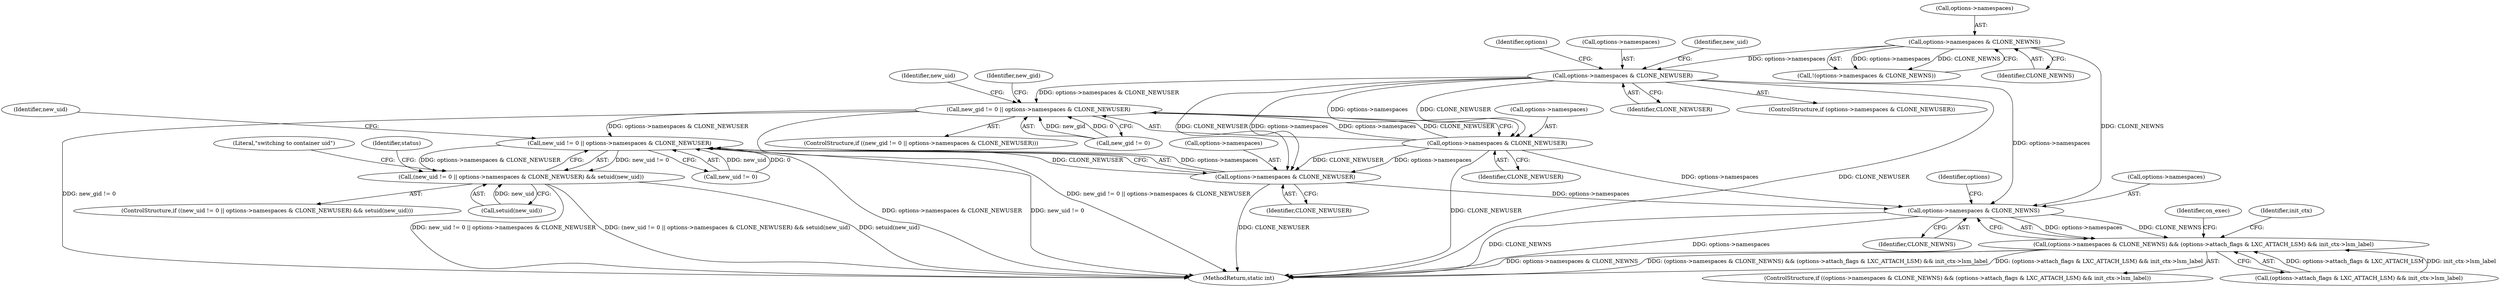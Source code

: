 digraph "0_lxc_5c3fcae78b63ac9dd56e36075903921bd9461f9e@pointer" {
"1000313" [label="(Call,options->namespaces & CLONE_NEWUSER)"];
"1000191" [label="(Call,options->namespaces & CLONE_NEWNS)"];
"1000395" [label="(Call,new_gid != 0 || options->namespaces & CLONE_NEWUSER)"];
"1000423" [label="(Call,new_uid != 0 || options->namespaces & CLONE_NEWUSER)"];
"1000422" [label="(Call,(new_uid != 0 || options->namespaces & CLONE_NEWUSER) && setuid(new_uid))"];
"1000399" [label="(Call,options->namespaces & CLONE_NEWUSER)"];
"1000427" [label="(Call,options->namespaces & CLONE_NEWUSER)"];
"1000505" [label="(Call,options->namespaces & CLONE_NEWNS)"];
"1000504" [label="(Call,(options->namespaces & CLONE_NEWNS) && (options->attach_flags & LXC_ATTACH_LSM) && init_ctx->lsm_label)"];
"1000192" [label="(Call,options->namespaces)"];
"1000394" [label="(ControlStructure,if ((new_gid != 0 || options->namespaces & CLONE_NEWUSER)))"];
"1000313" [label="(Call,options->namespaces & CLONE_NEWUSER)"];
"1000317" [label="(Identifier,CLONE_NEWUSER)"];
"1000424" [label="(Call,new_uid != 0)"];
"1000408" [label="(Identifier,new_gid)"];
"1000431" [label="(Identifier,CLONE_NEWUSER)"];
"1000504" [label="(Call,(options->namespaces & CLONE_NEWNS) && (options->attach_flags & LXC_ATTACH_LSM) && init_ctx->lsm_label)"];
"1000400" [label="(Call,options->namespaces)"];
"1000190" [label="(Call,!(options->namespaces & CLONE_NEWNS))"];
"1000422" [label="(Call,(new_uid != 0 || options->namespaces & CLONE_NEWUSER) && setuid(new_uid))"];
"1000425" [label="(Identifier,new_uid)"];
"1000427" [label="(Call,options->namespaces & CLONE_NEWUSER)"];
"1000522" [label="(Identifier,on_exec)"];
"1000506" [label="(Call,options->namespaces)"];
"1000433" [label="(Identifier,new_uid)"];
"1000436" [label="(Literal,\"switching to container uid\")"];
"1000326" [label="(Identifier,options)"];
"1000312" [label="(ControlStructure,if (options->namespaces & CLONE_NEWUSER))"];
"1000195" [label="(Identifier,CLONE_NEWNS)"];
"1000314" [label="(Call,options->namespaces)"];
"1000505" [label="(Call,options->namespaces & CLONE_NEWNS)"];
"1000509" [label="(Identifier,CLONE_NEWNS)"];
"1000191" [label="(Call,options->namespaces & CLONE_NEWNS)"];
"1000513" [label="(Identifier,options)"];
"1000428" [label="(Call,options->namespaces)"];
"1000421" [label="(ControlStructure,if ((new_uid != 0 || options->namespaces & CLONE_NEWUSER) && setuid(new_uid)))"];
"1000547" [label="(Identifier,init_ctx)"];
"1000432" [label="(Call,setuid(new_uid))"];
"1000503" [label="(ControlStructure,if ((options->namespaces & CLONE_NEWNS) && (options->attach_flags & LXC_ATTACH_LSM) && init_ctx->lsm_label))"];
"1000399" [label="(Call,options->namespaces & CLONE_NEWUSER)"];
"1000396" [label="(Call,new_gid != 0)"];
"1000444" [label="(Identifier,status)"];
"1000403" [label="(Identifier,CLONE_NEWUSER)"];
"1000696" [label="(MethodReturn,static int)"];
"1000320" [label="(Identifier,new_uid)"];
"1000423" [label="(Call,new_uid != 0 || options->namespaces & CLONE_NEWUSER)"];
"1000510" [label="(Call,(options->attach_flags & LXC_ATTACH_LSM) && init_ctx->lsm_label)"];
"1000395" [label="(Call,new_gid != 0 || options->namespaces & CLONE_NEWUSER)"];
"1000313" -> "1000312"  [label="AST: "];
"1000313" -> "1000317"  [label="CFG: "];
"1000314" -> "1000313"  [label="AST: "];
"1000317" -> "1000313"  [label="AST: "];
"1000320" -> "1000313"  [label="CFG: "];
"1000326" -> "1000313"  [label="CFG: "];
"1000313" -> "1000696"  [label="DDG: CLONE_NEWUSER"];
"1000191" -> "1000313"  [label="DDG: options->namespaces"];
"1000313" -> "1000395"  [label="DDG: options->namespaces & CLONE_NEWUSER"];
"1000313" -> "1000399"  [label="DDG: options->namespaces"];
"1000313" -> "1000399"  [label="DDG: CLONE_NEWUSER"];
"1000313" -> "1000427"  [label="DDG: options->namespaces"];
"1000313" -> "1000427"  [label="DDG: CLONE_NEWUSER"];
"1000313" -> "1000505"  [label="DDG: options->namespaces"];
"1000191" -> "1000190"  [label="AST: "];
"1000191" -> "1000195"  [label="CFG: "];
"1000192" -> "1000191"  [label="AST: "];
"1000195" -> "1000191"  [label="AST: "];
"1000190" -> "1000191"  [label="CFG: "];
"1000191" -> "1000190"  [label="DDG: options->namespaces"];
"1000191" -> "1000190"  [label="DDG: CLONE_NEWNS"];
"1000191" -> "1000505"  [label="DDG: CLONE_NEWNS"];
"1000395" -> "1000394"  [label="AST: "];
"1000395" -> "1000396"  [label="CFG: "];
"1000395" -> "1000399"  [label="CFG: "];
"1000396" -> "1000395"  [label="AST: "];
"1000399" -> "1000395"  [label="AST: "];
"1000408" -> "1000395"  [label="CFG: "];
"1000425" -> "1000395"  [label="CFG: "];
"1000395" -> "1000696"  [label="DDG: new_gid != 0"];
"1000395" -> "1000696"  [label="DDG: new_gid != 0 || options->namespaces & CLONE_NEWUSER"];
"1000396" -> "1000395"  [label="DDG: new_gid"];
"1000396" -> "1000395"  [label="DDG: 0"];
"1000399" -> "1000395"  [label="DDG: options->namespaces"];
"1000399" -> "1000395"  [label="DDG: CLONE_NEWUSER"];
"1000395" -> "1000423"  [label="DDG: options->namespaces & CLONE_NEWUSER"];
"1000423" -> "1000422"  [label="AST: "];
"1000423" -> "1000424"  [label="CFG: "];
"1000423" -> "1000427"  [label="CFG: "];
"1000424" -> "1000423"  [label="AST: "];
"1000427" -> "1000423"  [label="AST: "];
"1000433" -> "1000423"  [label="CFG: "];
"1000422" -> "1000423"  [label="CFG: "];
"1000423" -> "1000696"  [label="DDG: options->namespaces & CLONE_NEWUSER"];
"1000423" -> "1000696"  [label="DDG: new_uid != 0"];
"1000423" -> "1000422"  [label="DDG: new_uid != 0"];
"1000423" -> "1000422"  [label="DDG: options->namespaces & CLONE_NEWUSER"];
"1000424" -> "1000423"  [label="DDG: new_uid"];
"1000424" -> "1000423"  [label="DDG: 0"];
"1000427" -> "1000423"  [label="DDG: options->namespaces"];
"1000427" -> "1000423"  [label="DDG: CLONE_NEWUSER"];
"1000422" -> "1000421"  [label="AST: "];
"1000422" -> "1000432"  [label="CFG: "];
"1000432" -> "1000422"  [label="AST: "];
"1000436" -> "1000422"  [label="CFG: "];
"1000444" -> "1000422"  [label="CFG: "];
"1000422" -> "1000696"  [label="DDG: new_uid != 0 || options->namespaces & CLONE_NEWUSER"];
"1000422" -> "1000696"  [label="DDG: (new_uid != 0 || options->namespaces & CLONE_NEWUSER) && setuid(new_uid)"];
"1000422" -> "1000696"  [label="DDG: setuid(new_uid)"];
"1000432" -> "1000422"  [label="DDG: new_uid"];
"1000399" -> "1000403"  [label="CFG: "];
"1000400" -> "1000399"  [label="AST: "];
"1000403" -> "1000399"  [label="AST: "];
"1000399" -> "1000696"  [label="DDG: CLONE_NEWUSER"];
"1000399" -> "1000427"  [label="DDG: options->namespaces"];
"1000399" -> "1000427"  [label="DDG: CLONE_NEWUSER"];
"1000399" -> "1000505"  [label="DDG: options->namespaces"];
"1000427" -> "1000431"  [label="CFG: "];
"1000428" -> "1000427"  [label="AST: "];
"1000431" -> "1000427"  [label="AST: "];
"1000427" -> "1000696"  [label="DDG: CLONE_NEWUSER"];
"1000427" -> "1000505"  [label="DDG: options->namespaces"];
"1000505" -> "1000504"  [label="AST: "];
"1000505" -> "1000509"  [label="CFG: "];
"1000506" -> "1000505"  [label="AST: "];
"1000509" -> "1000505"  [label="AST: "];
"1000513" -> "1000505"  [label="CFG: "];
"1000504" -> "1000505"  [label="CFG: "];
"1000505" -> "1000696"  [label="DDG: CLONE_NEWNS"];
"1000505" -> "1000696"  [label="DDG: options->namespaces"];
"1000505" -> "1000504"  [label="DDG: options->namespaces"];
"1000505" -> "1000504"  [label="DDG: CLONE_NEWNS"];
"1000504" -> "1000503"  [label="AST: "];
"1000504" -> "1000510"  [label="CFG: "];
"1000510" -> "1000504"  [label="AST: "];
"1000522" -> "1000504"  [label="CFG: "];
"1000547" -> "1000504"  [label="CFG: "];
"1000504" -> "1000696"  [label="DDG: options->namespaces & CLONE_NEWNS"];
"1000504" -> "1000696"  [label="DDG: (options->namespaces & CLONE_NEWNS) && (options->attach_flags & LXC_ATTACH_LSM) && init_ctx->lsm_label"];
"1000504" -> "1000696"  [label="DDG: (options->attach_flags & LXC_ATTACH_LSM) && init_ctx->lsm_label"];
"1000510" -> "1000504"  [label="DDG: options->attach_flags & LXC_ATTACH_LSM"];
"1000510" -> "1000504"  [label="DDG: init_ctx->lsm_label"];
}

